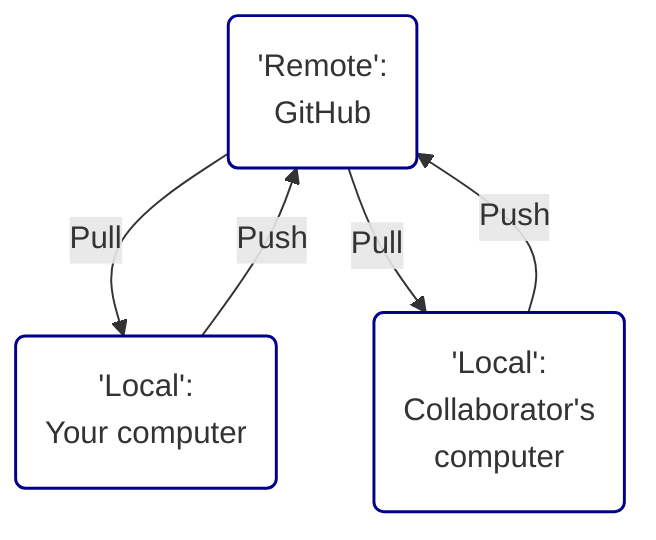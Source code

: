 graph TB
    linkStyle default interpolate basis
    A('Remote':<br>GitHub) -- Pull --> B('Local':<br>Your computer)
    B -- Push --> A
    A -- Pull --> C('Local':<br>Collaborator's<br>computer)
    C -- Push --> A

    style A fill:White,stroke:DarkBlue,stroke-width:1.5px;
    style B fill:White,stroke:DarkBlue,stroke-width:1.5px;
    style C fill:White,stroke:DarkBlue,stroke-width:1.5px;